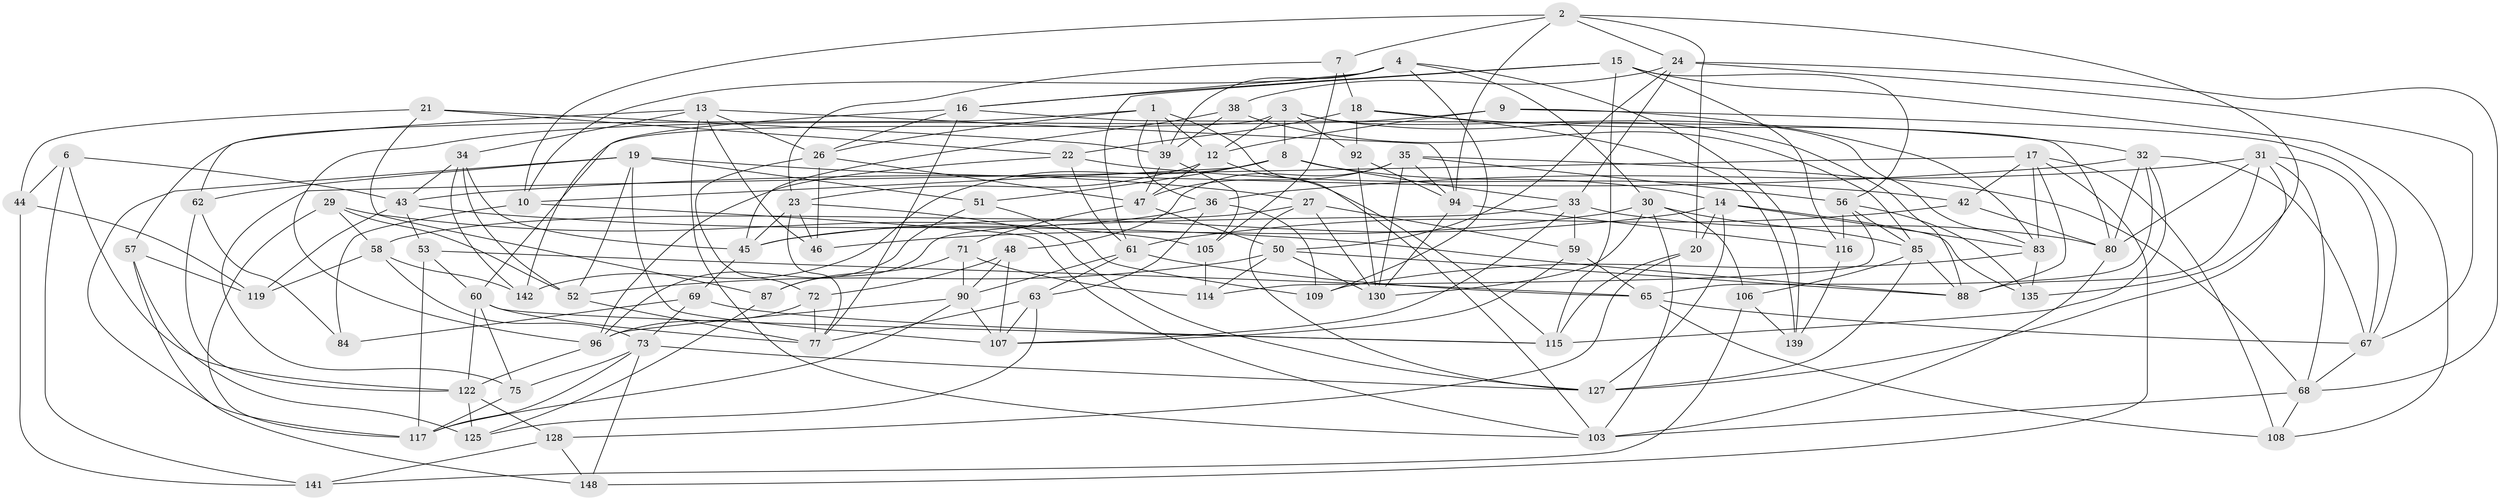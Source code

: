 // original degree distribution, {4: 1.0}
// Generated by graph-tools (version 1.1) at 2025/42/03/06/25 10:42:21]
// undirected, 93 vertices, 237 edges
graph export_dot {
graph [start="1"]
  node [color=gray90,style=filled];
  1 [super="+5"];
  2 [super="+138"];
  3 [super="+91"];
  4 [super="+11"];
  6;
  7;
  8 [super="+81"];
  9;
  10 [super="+37"];
  12 [super="+134"];
  13 [super="+25"];
  14 [super="+66"];
  15 [super="+40"];
  16 [super="+101"];
  17 [super="+28"];
  18 [super="+95"];
  19 [super="+120"];
  20;
  21;
  22 [super="+78"];
  23 [super="+137"];
  24 [super="+55"];
  26 [super="+64"];
  27 [super="+110"];
  29;
  30 [super="+129"];
  31 [super="+79"];
  32 [super="+54"];
  33 [super="+93"];
  34 [super="+121"];
  35 [super="+100"];
  36 [super="+41"];
  38;
  39 [super="+49"];
  42;
  43 [super="+112"];
  44;
  45 [super="+126"];
  46;
  47 [super="+70"];
  48;
  50 [super="+86"];
  51;
  52 [super="+74"];
  53;
  56 [super="+111"];
  57;
  58 [super="+147"];
  59;
  60 [super="+113"];
  61 [super="+140"];
  62;
  63 [super="+76"];
  65 [super="+82"];
  67 [super="+123"];
  68 [super="+98"];
  69;
  71;
  72;
  73 [super="+144"];
  75;
  77 [super="+99"];
  80 [super="+131"];
  83 [super="+89"];
  84;
  85 [super="+102"];
  87;
  88 [super="+104"];
  90 [super="+149"];
  92;
  94 [super="+97"];
  96 [super="+136"];
  103 [super="+145"];
  105;
  106;
  107 [super="+124"];
  108;
  109;
  114;
  115 [super="+143"];
  116;
  117 [super="+118"];
  119;
  122 [super="+133"];
  125;
  127 [super="+146"];
  128;
  130 [super="+132"];
  135;
  139;
  141;
  142;
  148;
  1 -- 12;
  1 -- 57;
  1 -- 103;
  1 -- 36;
  1 -- 39;
  1 -- 26;
  2 -- 135;
  2 -- 94;
  2 -- 7;
  2 -- 24;
  2 -- 10;
  2 -- 20;
  3 -- 92;
  3 -- 88;
  3 -- 60;
  3 -- 8;
  3 -- 83;
  3 -- 12;
  4 -- 10;
  4 -- 30;
  4 -- 139;
  4 -- 16;
  4 -- 109;
  4 -- 39;
  6 -- 44;
  6 -- 122;
  6 -- 141;
  6 -- 43;
  7 -- 105;
  7 -- 23;
  7 -- 18;
  8 -- 142;
  8 -- 10;
  8 -- 51;
  8 -- 14;
  8 -- 33;
  9 -- 67;
  9 -- 12;
  9 -- 96;
  9 -- 83;
  10 -- 84 [weight=2];
  10 -- 103;
  12 -- 115;
  12 -- 23;
  12 -- 47;
  13 -- 103;
  13 -- 94;
  13 -- 62;
  13 -- 34;
  13 -- 46;
  13 -- 26;
  14 -- 20;
  14 -- 135;
  14 -- 45;
  14 -- 127;
  14 -- 83;
  15 -- 116;
  15 -- 61;
  15 -- 115;
  15 -- 16;
  15 -- 56;
  15 -- 108;
  16 -- 26;
  16 -- 142;
  16 -- 77;
  16 -- 80;
  17 -- 42;
  17 -- 75;
  17 -- 108;
  17 -- 88;
  17 -- 83;
  17 -- 148;
  18 -- 139;
  18 -- 22 [weight=2];
  18 -- 92;
  18 -- 32;
  19 -- 51;
  19 -- 62;
  19 -- 27;
  19 -- 107;
  19 -- 52;
  19 -- 117;
  20 -- 128;
  20 -- 115;
  21 -- 44;
  21 -- 22;
  21 -- 87;
  21 -- 39;
  22 -- 96;
  22 -- 42;
  22 -- 61;
  23 -- 46;
  23 -- 127;
  23 -- 77;
  23 -- 45;
  24 -- 38;
  24 -- 50;
  24 -- 33;
  24 -- 68;
  24 -- 67;
  26 -- 46;
  26 -- 72;
  26 -- 47;
  27 -- 58 [weight=2];
  27 -- 127;
  27 -- 59;
  27 -- 130;
  29 -- 105;
  29 -- 58;
  29 -- 52;
  29 -- 117;
  30 -- 46;
  30 -- 106;
  30 -- 85;
  30 -- 103;
  30 -- 130;
  31 -- 127;
  31 -- 36;
  31 -- 88;
  31 -- 67;
  31 -- 68;
  31 -- 80;
  32 -- 80;
  32 -- 65;
  32 -- 43;
  32 -- 67;
  32 -- 115;
  33 -- 87;
  33 -- 80;
  33 -- 59;
  33 -- 107;
  34 -- 43;
  34 -- 52 [weight=2];
  34 -- 142;
  34 -- 45;
  35 -- 130;
  35 -- 48;
  35 -- 56;
  35 -- 94;
  35 -- 68;
  35 -- 47;
  36 -- 109;
  36 -- 63 [weight=2];
  36 -- 45;
  38 -- 85;
  38 -- 39;
  38 -- 45;
  39 -- 105;
  39 -- 47;
  42 -- 80;
  42 -- 61;
  43 -- 119;
  43 -- 88;
  43 -- 53;
  44 -- 119;
  44 -- 141;
  45 -- 69;
  47 -- 71;
  47 -- 50;
  48 -- 90;
  48 -- 107;
  48 -- 72;
  50 -- 88;
  50 -- 114;
  50 -- 130;
  50 -- 52;
  51 -- 109;
  51 -- 96;
  52 -- 77;
  53 -- 60;
  53 -- 65;
  53 -- 117;
  56 -- 85;
  56 -- 135;
  56 -- 114;
  56 -- 116;
  57 -- 119;
  57 -- 125;
  57 -- 148;
  58 -- 142;
  58 -- 119;
  58 -- 73;
  59 -- 65;
  59 -- 107;
  60 -- 77;
  60 -- 122;
  60 -- 115;
  60 -- 75;
  61 -- 65;
  61 -- 90;
  61 -- 63;
  62 -- 84;
  62 -- 122;
  63 -- 77;
  63 -- 125;
  63 -- 107;
  65 -- 108;
  65 -- 67;
  67 -- 68;
  68 -- 108;
  68 -- 103;
  69 -- 84;
  69 -- 73;
  69 -- 115;
  71 -- 90;
  71 -- 87;
  71 -- 114;
  72 -- 96;
  72 -- 77;
  73 -- 148;
  73 -- 117;
  73 -- 75;
  73 -- 127;
  75 -- 117;
  80 -- 103;
  83 -- 135;
  83 -- 109;
  85 -- 106;
  85 -- 127;
  85 -- 88;
  87 -- 125;
  90 -- 107;
  90 -- 117;
  90 -- 96;
  92 -- 94;
  92 -- 130;
  94 -- 116;
  94 -- 130;
  96 -- 122;
  105 -- 114;
  106 -- 139;
  106 -- 141;
  116 -- 139;
  122 -- 125;
  122 -- 128;
  128 -- 148;
  128 -- 141;
}
